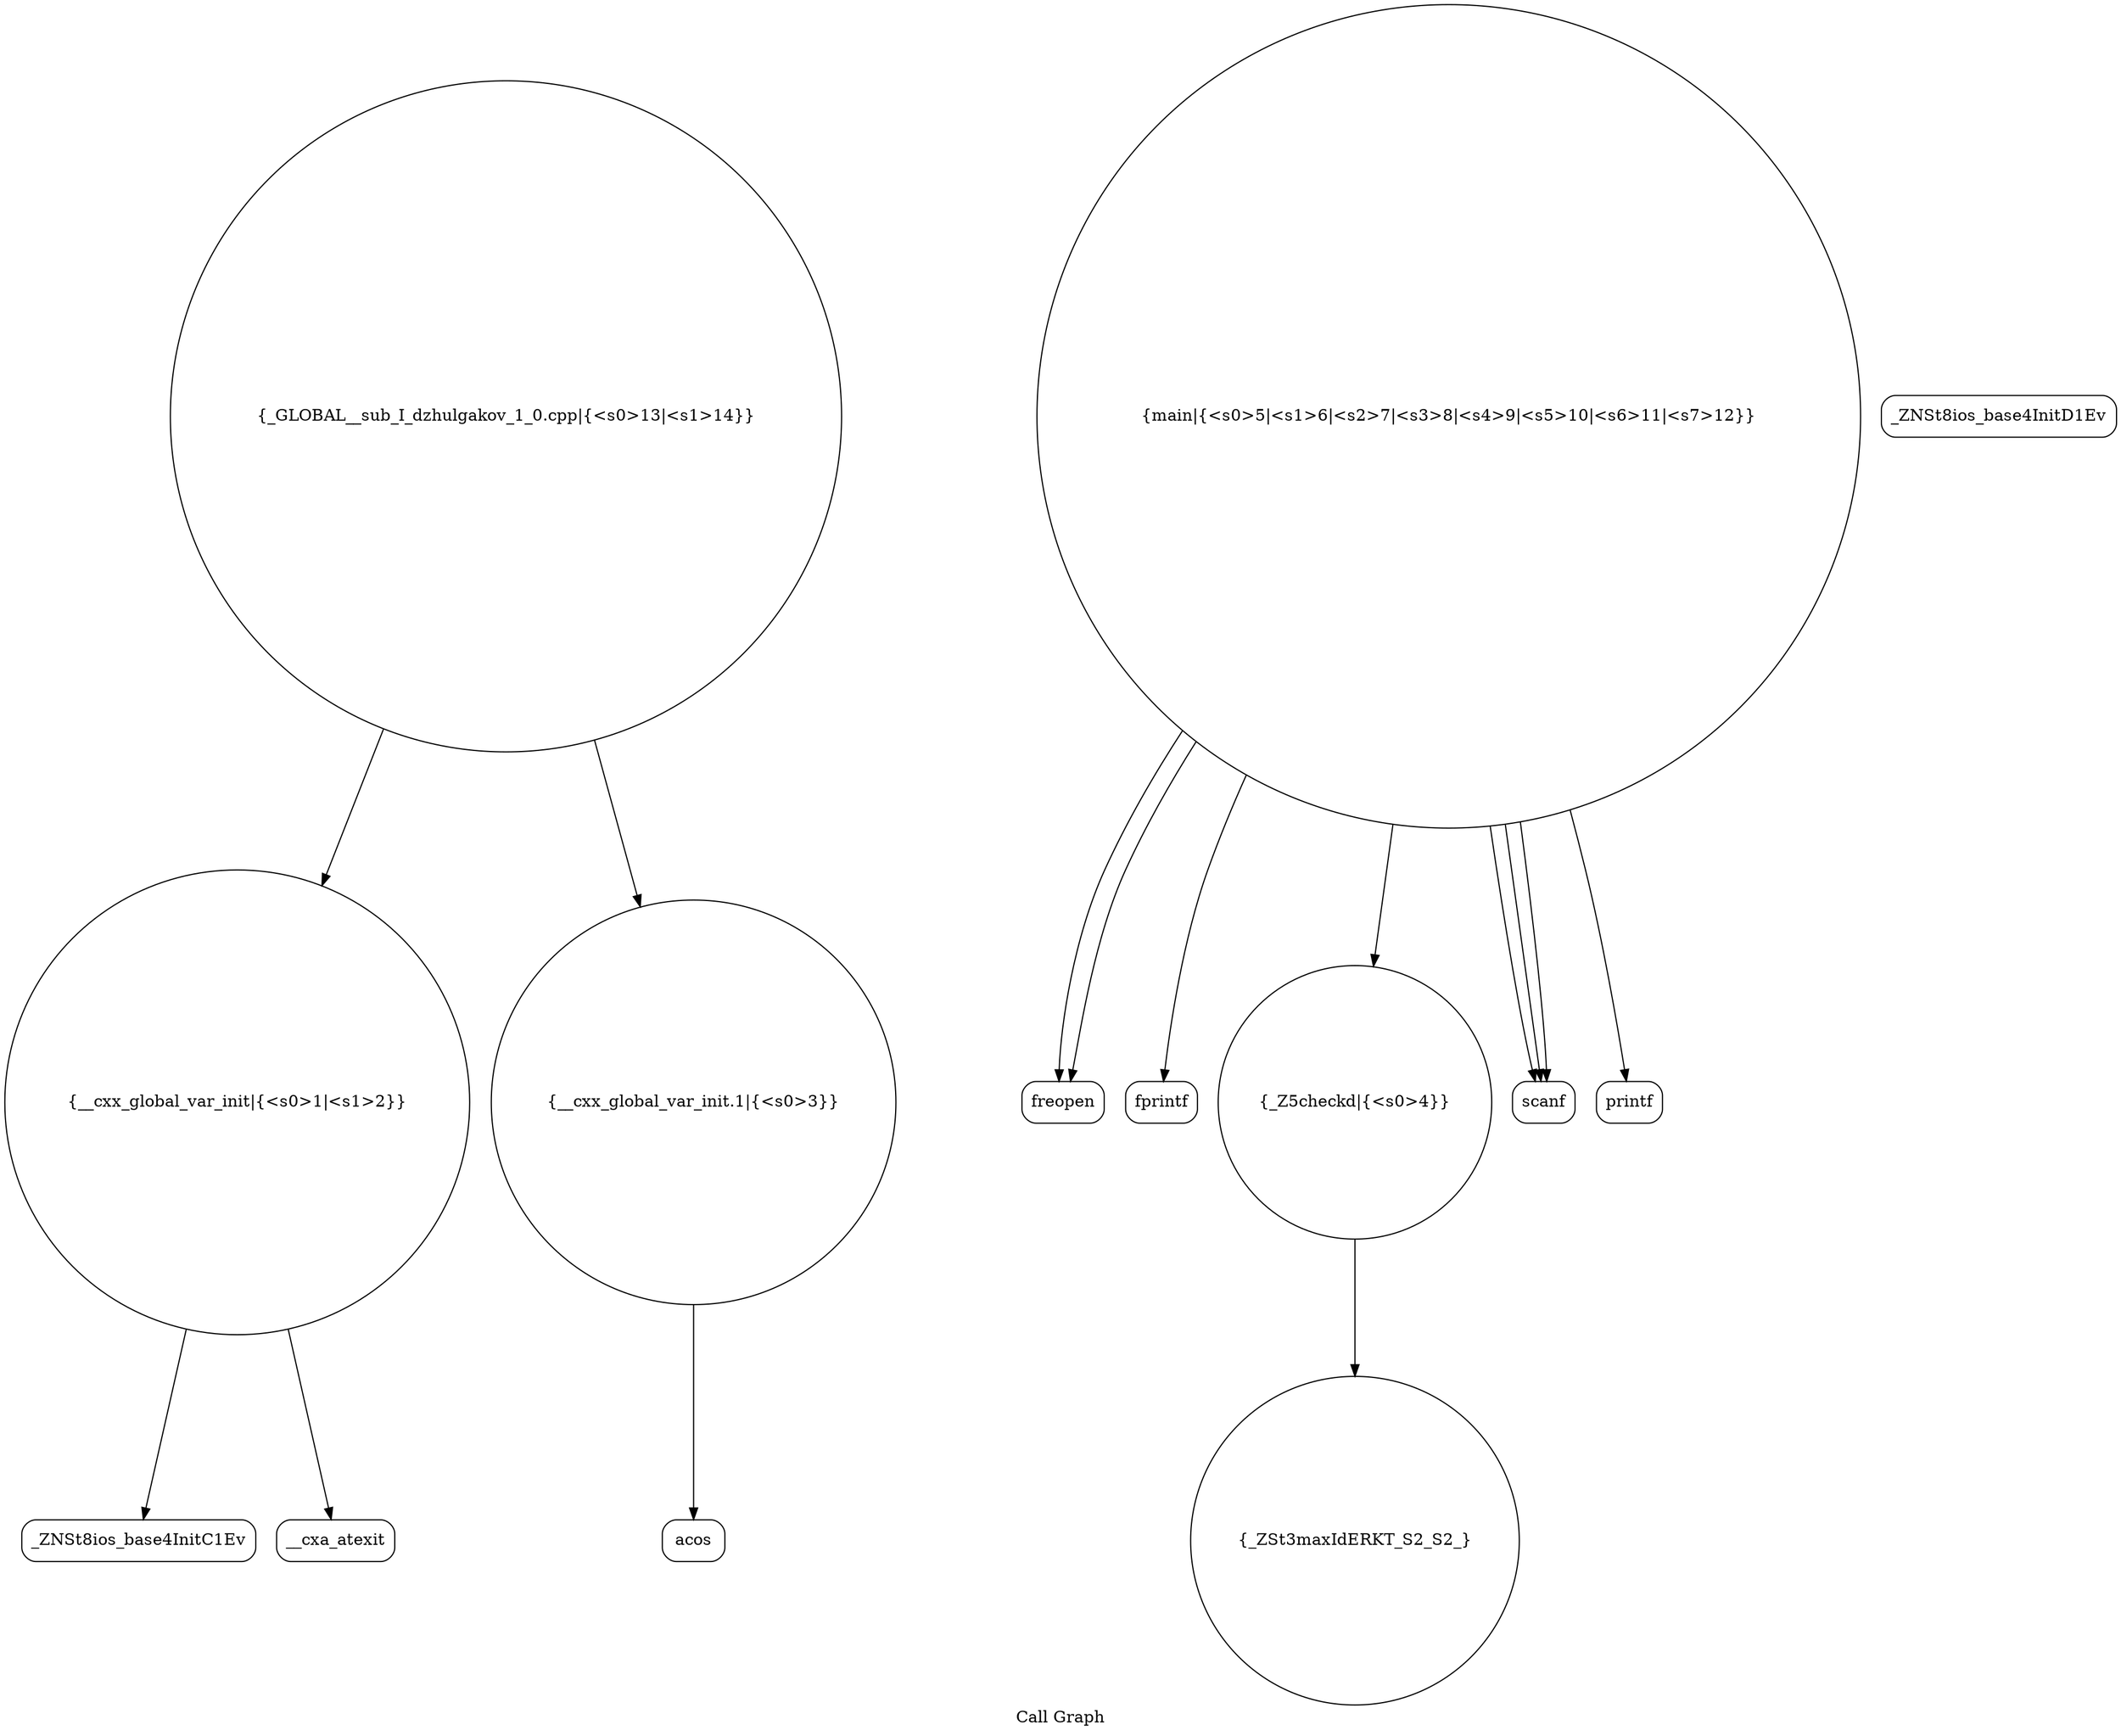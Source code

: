 digraph "Call Graph" {
	label="Call Graph";

	Node0x5560b06a6300 [shape=record,shape=circle,label="{__cxx_global_var_init|{<s0>1|<s1>2}}"];
	Node0x5560b06a6300:s0 -> Node0x5560b06a6790[color=black];
	Node0x5560b06a6300:s1 -> Node0x5560b06a6890[color=black];
	Node0x5560b06a6a90 [shape=record,shape=circle,label="{_ZSt3maxIdERKT_S2_S2_}"];
	Node0x5560b06a6810 [shape=record,shape=Mrecord,label="{_ZNSt8ios_base4InitD1Ev}"];
	Node0x5560b06a6b90 [shape=record,shape=Mrecord,label="{freopen}"];
	Node0x5560b06a6910 [shape=record,shape=circle,label="{__cxx_global_var_init.1|{<s0>3}}"];
	Node0x5560b06a6910:s0 -> Node0x5560b06a6990[color=black];
	Node0x5560b06a6c90 [shape=record,shape=Mrecord,label="{fprintf}"];
	Node0x5560b06a6a10 [shape=record,shape=circle,label="{_Z5checkd|{<s0>4}}"];
	Node0x5560b06a6a10:s0 -> Node0x5560b06a6a90[color=black];
	Node0x5560b06a6d90 [shape=record,shape=circle,label="{_GLOBAL__sub_I_dzhulgakov_1_0.cpp|{<s0>13|<s1>14}}"];
	Node0x5560b06a6d90:s0 -> Node0x5560b06a6300[color=black];
	Node0x5560b06a6d90:s1 -> Node0x5560b06a6910[color=black];
	Node0x5560b06a6790 [shape=record,shape=Mrecord,label="{_ZNSt8ios_base4InitC1Ev}"];
	Node0x5560b06a6b10 [shape=record,shape=circle,label="{main|{<s0>5|<s1>6|<s2>7|<s3>8|<s4>9|<s5>10|<s6>11|<s7>12}}"];
	Node0x5560b06a6b10:s0 -> Node0x5560b06a6b90[color=black];
	Node0x5560b06a6b10:s1 -> Node0x5560b06a6b90[color=black];
	Node0x5560b06a6b10:s2 -> Node0x5560b06a6c10[color=black];
	Node0x5560b06a6b10:s3 -> Node0x5560b06a6c90[color=black];
	Node0x5560b06a6b10:s4 -> Node0x5560b06a6c10[color=black];
	Node0x5560b06a6b10:s5 -> Node0x5560b06a6c10[color=black];
	Node0x5560b06a6b10:s6 -> Node0x5560b06a6a10[color=black];
	Node0x5560b06a6b10:s7 -> Node0x5560b06a6d10[color=black];
	Node0x5560b06a6890 [shape=record,shape=Mrecord,label="{__cxa_atexit}"];
	Node0x5560b06a6c10 [shape=record,shape=Mrecord,label="{scanf}"];
	Node0x5560b06a6990 [shape=record,shape=Mrecord,label="{acos}"];
	Node0x5560b06a6d10 [shape=record,shape=Mrecord,label="{printf}"];
}
